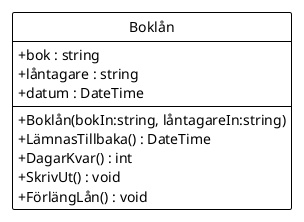 @startuml
!theme plain
skinparam ClassAttributeIconSize 0
hide circle
class Boklån {
    + bok : string
    + låntagare : string
    + datum : DateTime
    + Boklån(bokIn:string, låntagareIn:string)
    + LämnasTillbaka() : DateTime
    + DagarKvar() : int
    + SkrivUt() : void
    + FörlängLån() : void
}
@enduml
